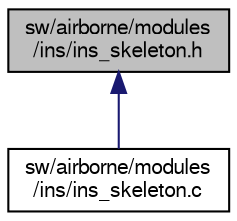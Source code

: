 digraph "sw/airborne/modules/ins/ins_skeleton.h"
{
  edge [fontname="FreeSans",fontsize="10",labelfontname="FreeSans",labelfontsize="10"];
  node [fontname="FreeSans",fontsize="10",shape=record];
  Node1 [label="sw/airborne/modules\l/ins/ins_skeleton.h",height=0.2,width=0.4,color="black", fillcolor="grey75", style="filled", fontcolor="black"];
  Node1 -> Node2 [dir="back",color="midnightblue",fontsize="10",style="solid",fontname="FreeSans"];
  Node2 [label="sw/airborne/modules\l/ins/ins_skeleton.c",height=0.2,width=0.4,color="black", fillcolor="white", style="filled",URL="$ins__skeleton_8c.html",tooltip="Paparazzi specific wrapper to run simple module based INS. "];
}
